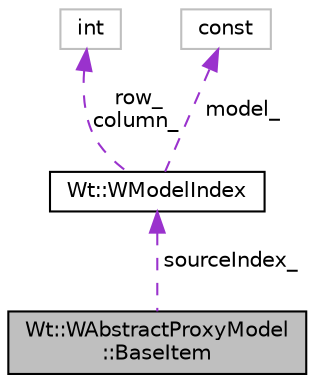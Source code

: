digraph "Wt::WAbstractProxyModel::BaseItem"
{
 // LATEX_PDF_SIZE
  edge [fontname="Helvetica",fontsize="10",labelfontname="Helvetica",labelfontsize="10"];
  node [fontname="Helvetica",fontsize="10",shape=record];
  Node1 [label="Wt::WAbstractProxyModel\l::BaseItem",height=0.2,width=0.4,color="black", fillcolor="grey75", style="filled", fontcolor="black",tooltip="A base class for an item modeling a source index parent."];
  Node2 -> Node1 [dir="back",color="darkorchid3",fontsize="10",style="dashed",label=" sourceIndex_" ,fontname="Helvetica"];
  Node2 [label="Wt::WModelIndex",height=0.2,width=0.4,color="black", fillcolor="white", style="filled",URL="$classWt_1_1WModelIndex.html",tooltip="A value class that describes an index to an item in a data model."];
  Node3 -> Node2 [dir="back",color="darkorchid3",fontsize="10",style="dashed",label=" row_\ncolumn_" ,fontname="Helvetica"];
  Node3 [label="int",height=0.2,width=0.4,color="grey75", fillcolor="white", style="filled",tooltip=" "];
  Node4 -> Node2 [dir="back",color="darkorchid3",fontsize="10",style="dashed",label=" model_" ,fontname="Helvetica"];
  Node4 [label="const",height=0.2,width=0.4,color="grey75", fillcolor="white", style="filled",tooltip=" "];
}
